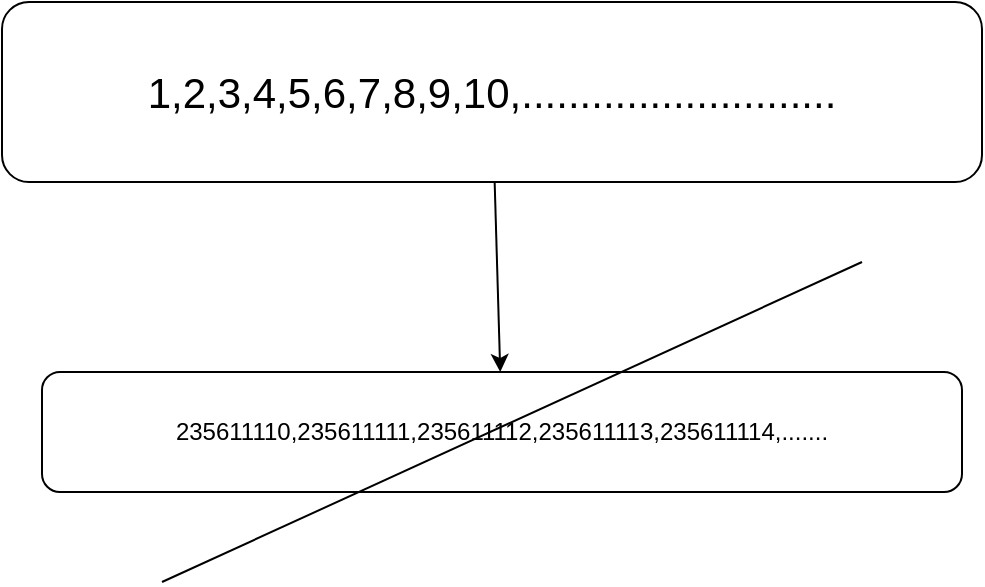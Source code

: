 <mxfile>
    <diagram id="81iVqLC2cJ9356ApQlGH" name="Page-1">
        <mxGraphModel dx="832" dy="572" grid="1" gridSize="10" guides="1" tooltips="1" connect="1" arrows="1" fold="1" page="1" pageScale="1" pageWidth="1100" pageHeight="850" math="0" shadow="0">
            <root>
                <mxCell id="0"/>
                <mxCell id="1" parent="0"/>
                <mxCell id="23" value="" style="edgeStyle=none;html=1;fontSize=21;" edge="1" parent="1" source="21" target="22">
                    <mxGeometry relative="1" as="geometry"/>
                </mxCell>
                <mxCell id="21" value="&lt;font style=&quot;font-size: 21px;&quot;&gt;1,2,3,4,5,6,7,8,9,10,...........................&lt;/font&gt;" style="rounded=1;whiteSpace=wrap;html=1;" vertex="1" parent="1">
                    <mxGeometry x="100" y="80" width="490" height="90" as="geometry"/>
                </mxCell>
                <mxCell id="22" value="235611110,235611111,235611112,235611113,235611114,......." style="rounded=1;whiteSpace=wrap;html=1;" vertex="1" parent="1">
                    <mxGeometry x="120" y="265" width="460" height="60" as="geometry"/>
                </mxCell>
                <mxCell id="24" value="" style="endArrow=none;html=1;fontSize=21;" edge="1" parent="1">
                    <mxGeometry width="50" height="50" relative="1" as="geometry">
                        <mxPoint x="180" y="370" as="sourcePoint"/>
                        <mxPoint x="530" y="210" as="targetPoint"/>
                    </mxGeometry>
                </mxCell>
            </root>
        </mxGraphModel>
    </diagram>
</mxfile>